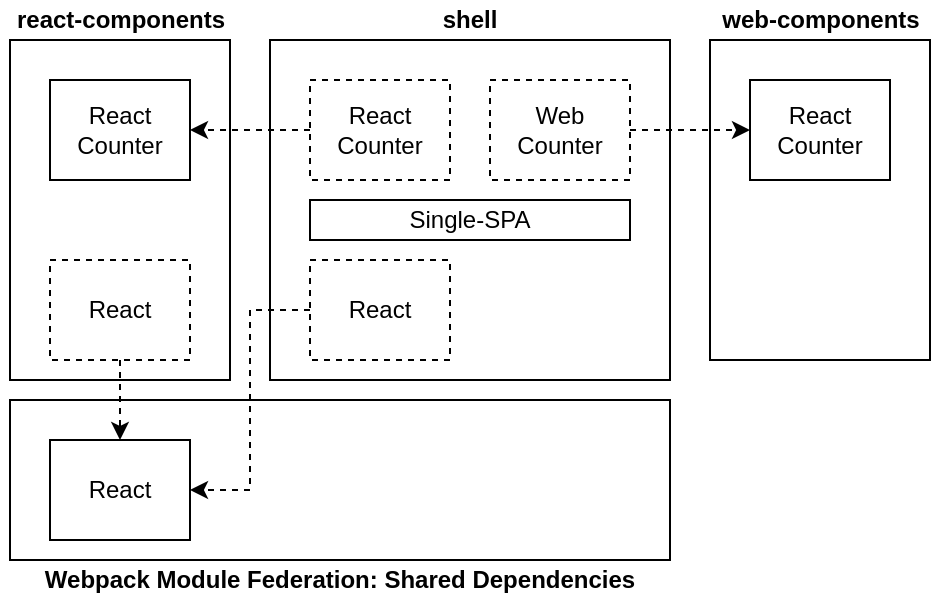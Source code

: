 <mxfile version="13.1.14" type="github">
  <diagram id="39HmSSPPJytQBJ3p-pZv" name="Page-1">
    <mxGraphModel dx="756" dy="496" grid="1" gridSize="10" guides="1" tooltips="1" connect="1" arrows="1" fold="1" page="1" pageScale="1" pageWidth="850" pageHeight="1100" math="0" shadow="0">
      <root>
        <mxCell id="0" />
        <mxCell id="1" parent="0" />
        <mxCell id="28w-H09hTlqUuu_r2elM-17" value="" style="rounded=0;whiteSpace=wrap;html=1;strokeColor=#000000;fillColor=none;" parent="1" vertex="1">
          <mxGeometry x="70" y="180" width="110" height="170" as="geometry" />
        </mxCell>
        <mxCell id="28w-H09hTlqUuu_r2elM-12" value="" style="rounded=0;whiteSpace=wrap;html=1;strokeColor=#000000;fillColor=none;" parent="1" vertex="1">
          <mxGeometry x="200" y="180" width="200" height="170" as="geometry" />
        </mxCell>
        <mxCell id="yu_PpRfWeJClu4RsIgDd-13" style="edgeStyle=orthogonalEdgeStyle;rounded=0;orthogonalLoop=1;jettySize=auto;html=1;entryX=1;entryY=0.5;entryDx=0;entryDy=0;dashed=1;" edge="1" parent="1" source="28w-H09hTlqUuu_r2elM-1" target="28w-H09hTlqUuu_r2elM-18">
          <mxGeometry relative="1" as="geometry" />
        </mxCell>
        <mxCell id="28w-H09hTlqUuu_r2elM-1" value="&lt;div&gt;React &lt;br&gt;&lt;/div&gt;&lt;div&gt;Counter&lt;/div&gt;" style="rounded=0;whiteSpace=wrap;html=1;dashed=1;" parent="1" vertex="1">
          <mxGeometry x="220" y="200" width="70" height="50" as="geometry" />
        </mxCell>
        <mxCell id="yu_PpRfWeJClu4RsIgDd-14" style="edgeStyle=orthogonalEdgeStyle;rounded=0;orthogonalLoop=1;jettySize=auto;html=1;entryX=0;entryY=0.5;entryDx=0;entryDy=0;dashed=1;" edge="1" parent="1" source="28w-H09hTlqUuu_r2elM-2" target="yu_PpRfWeJClu4RsIgDd-10">
          <mxGeometry relative="1" as="geometry" />
        </mxCell>
        <mxCell id="28w-H09hTlqUuu_r2elM-2" value="&lt;div&gt;Web &lt;br&gt;&lt;/div&gt;&lt;div&gt;Counter&lt;/div&gt;" style="rounded=0;whiteSpace=wrap;html=1;dashed=1;" parent="1" vertex="1">
          <mxGeometry x="310" y="200" width="70" height="50" as="geometry" />
        </mxCell>
        <mxCell id="28w-H09hTlqUuu_r2elM-8" value="&lt;div&gt;Single-SPA&lt;/div&gt;" style="rounded=0;whiteSpace=wrap;html=1;strokeColor=#000000;" parent="1" vertex="1">
          <mxGeometry x="220" y="260" width="160" height="20" as="geometry" />
        </mxCell>
        <mxCell id="28w-H09hTlqUuu_r2elM-13" value="shell" style="text;html=1;strokeColor=none;fillColor=none;align=center;verticalAlign=middle;whiteSpace=wrap;rounded=0;fontStyle=1" parent="1" vertex="1">
          <mxGeometry x="200" y="160" width="200" height="20" as="geometry" />
        </mxCell>
        <mxCell id="28w-H09hTlqUuu_r2elM-18" value="React Counter" style="rounded=0;whiteSpace=wrap;html=1;" parent="1" vertex="1">
          <mxGeometry x="90" y="200" width="70" height="50" as="geometry" />
        </mxCell>
        <mxCell id="yu_PpRfWeJClu4RsIgDd-20" style="edgeStyle=orthogonalEdgeStyle;rounded=0;orthogonalLoop=1;jettySize=auto;html=1;exitX=0.5;exitY=1;exitDx=0;exitDy=0;entryX=0.5;entryY=0;entryDx=0;entryDy=0;dashed=1;" edge="1" parent="1" source="28w-H09hTlqUuu_r2elM-19" target="yu_PpRfWeJClu4RsIgDd-18">
          <mxGeometry relative="1" as="geometry" />
        </mxCell>
        <mxCell id="28w-H09hTlqUuu_r2elM-19" value="React" style="rounded=0;whiteSpace=wrap;html=1;strokeColor=#000000;dashed=1;" parent="1" vertex="1">
          <mxGeometry x="90" y="290" width="70" height="50" as="geometry" />
        </mxCell>
        <mxCell id="28w-H09hTlqUuu_r2elM-20" value="&lt;div&gt;react-components&lt;/div&gt;" style="text;html=1;align=center;verticalAlign=middle;resizable=0;points=[];autosize=1;fontStyle=1" parent="1" vertex="1">
          <mxGeometry x="65" y="160" width="120" height="20" as="geometry" />
        </mxCell>
        <mxCell id="AXeKaIb-T4G1wdaBcbMU-1" value="" style="rounded=0;whiteSpace=wrap;html=1;strokeColor=#000000;fillColor=none;" parent="1" vertex="1">
          <mxGeometry x="70" y="360" width="330" height="80" as="geometry" />
        </mxCell>
        <mxCell id="AXeKaIb-T4G1wdaBcbMU-4" value="Webpack Module Federation: Shared Dependencies" style="text;html=1;strokeColor=none;fillColor=none;align=center;verticalAlign=middle;whiteSpace=wrap;rounded=0;fontStyle=1" parent="1" vertex="1">
          <mxGeometry x="70" y="440" width="330" height="20" as="geometry" />
        </mxCell>
        <mxCell id="yu_PpRfWeJClu4RsIgDd-9" value="" style="rounded=0;whiteSpace=wrap;html=1;strokeColor=#000000;fillColor=none;" vertex="1" parent="1">
          <mxGeometry x="420" y="180" width="110" height="160" as="geometry" />
        </mxCell>
        <mxCell id="yu_PpRfWeJClu4RsIgDd-10" value="React Counter" style="rounded=0;whiteSpace=wrap;html=1;" vertex="1" parent="1">
          <mxGeometry x="440" y="200" width="70" height="50" as="geometry" />
        </mxCell>
        <mxCell id="yu_PpRfWeJClu4RsIgDd-12" value="&lt;div&gt;web-components&lt;/div&gt;" style="text;html=1;align=center;verticalAlign=middle;resizable=0;points=[];autosize=1;fontStyle=1" vertex="1" parent="1">
          <mxGeometry x="420" y="160" width="110" height="20" as="geometry" />
        </mxCell>
        <mxCell id="yu_PpRfWeJClu4RsIgDd-19" style="edgeStyle=orthogonalEdgeStyle;rounded=0;orthogonalLoop=1;jettySize=auto;html=1;entryX=1;entryY=0.5;entryDx=0;entryDy=0;dashed=1;" edge="1" parent="1" source="yu_PpRfWeJClu4RsIgDd-15" target="yu_PpRfWeJClu4RsIgDd-18">
          <mxGeometry relative="1" as="geometry" />
        </mxCell>
        <mxCell id="yu_PpRfWeJClu4RsIgDd-15" value="React" style="rounded=0;whiteSpace=wrap;html=1;strokeColor=#000000;dashed=1;" vertex="1" parent="1">
          <mxGeometry x="220" y="290" width="70" height="50" as="geometry" />
        </mxCell>
        <mxCell id="yu_PpRfWeJClu4RsIgDd-18" value="React" style="rounded=0;whiteSpace=wrap;html=1;strokeColor=#000000;" vertex="1" parent="1">
          <mxGeometry x="90" y="380" width="70" height="50" as="geometry" />
        </mxCell>
      </root>
    </mxGraphModel>
  </diagram>
</mxfile>
